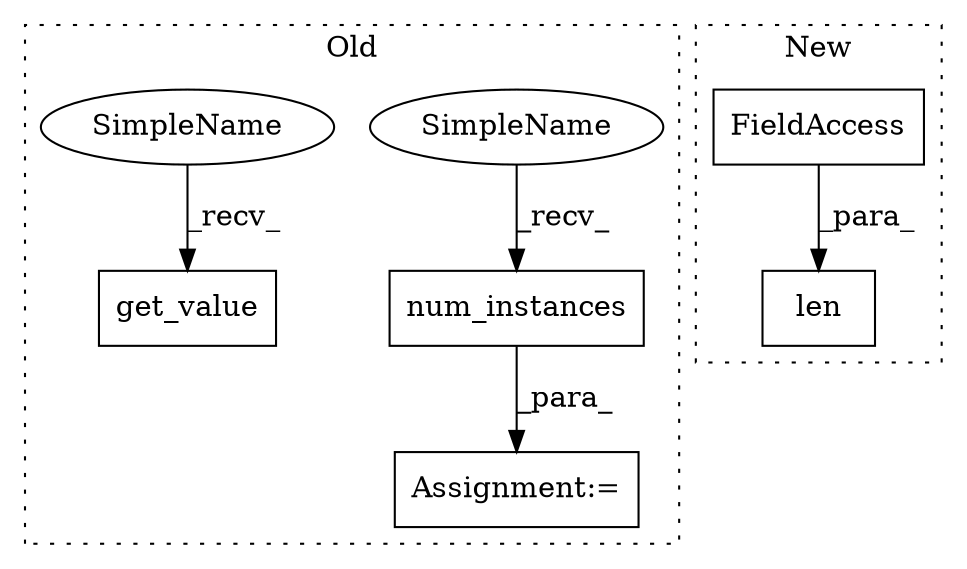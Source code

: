 digraph G {
subgraph cluster0 {
1 [label="get_value" a="32" s="13719,13736" l="10,1" shape="box"];
3 [label="num_instances" a="32" s="13755,13776" l="14,1" shape="box"];
5 [label="Assignment:=" a="7" s="13748" l="1" shape="box"];
6 [label="SimpleName" a="42" s="13749" l="5" shape="ellipse"];
7 [label="SimpleName" a="42" s="13713" l="5" shape="ellipse"];
label = "Old";
style="dotted";
}
subgraph cluster1 {
2 [label="len" a="32" s="13556,13576" l="4,1" shape="box"];
4 [label="FieldAccess" a="22" s="13560" l="16" shape="box"];
label = "New";
style="dotted";
}
3 -> 5 [label="_para_"];
4 -> 2 [label="_para_"];
6 -> 3 [label="_recv_"];
7 -> 1 [label="_recv_"];
}